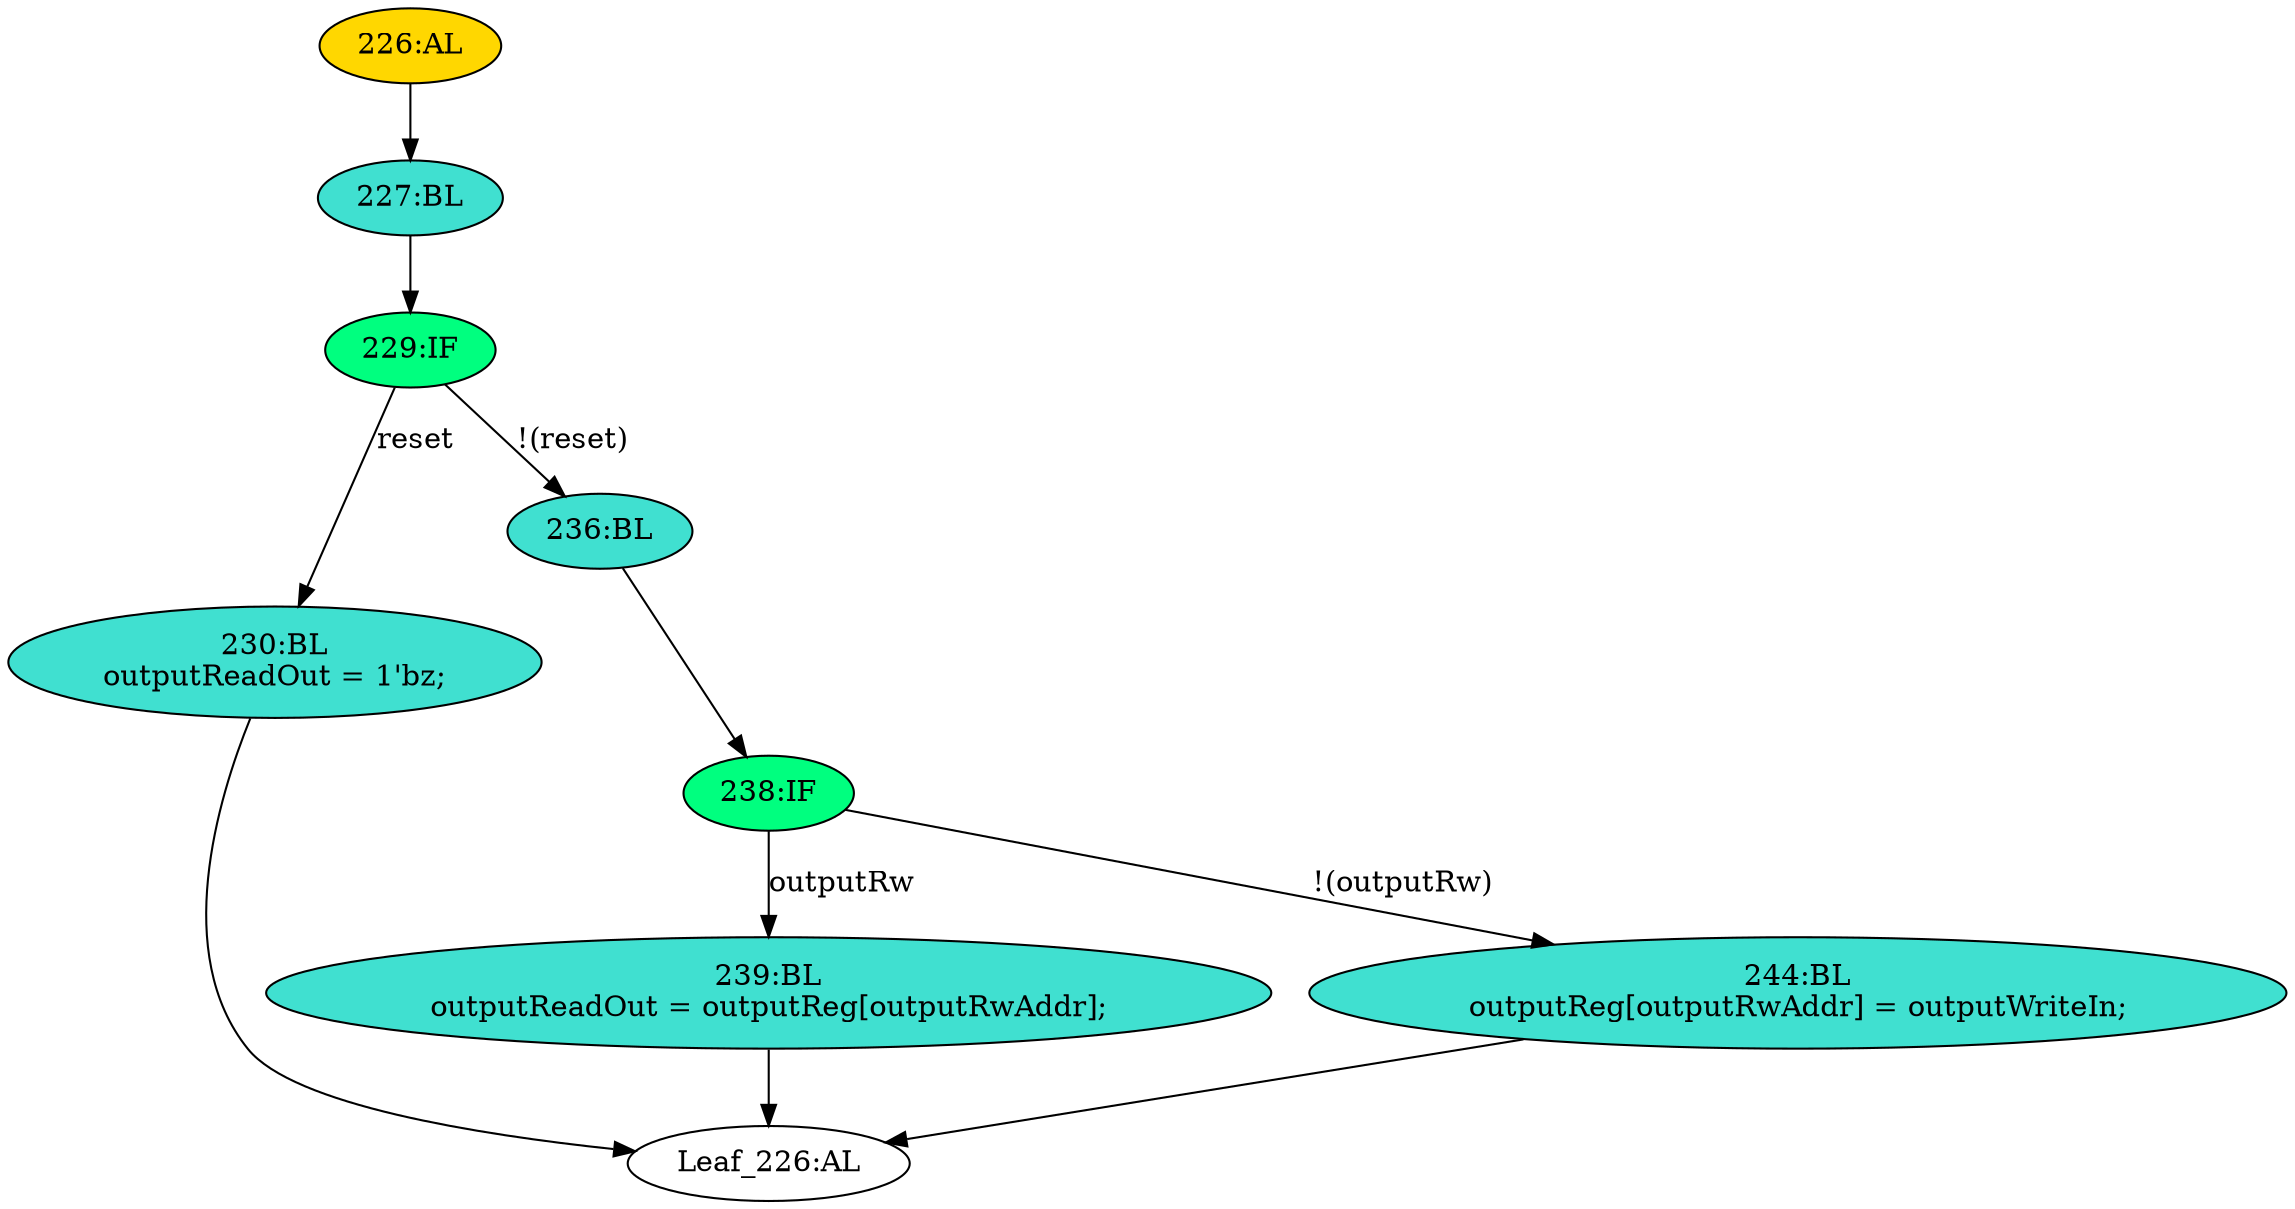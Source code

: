 strict digraph "" {
	node [label="\N"];
	"227:BL"	 [ast="<pyverilog.vparser.ast.Block object at 0x7f14a1c76250>",
		fillcolor=turquoise,
		label="227:BL",
		statements="[]",
		style=filled,
		typ=Block];
	"229:IF"	 [ast="<pyverilog.vparser.ast.IfStatement object at 0x7f14a1c76410>",
		fillcolor=springgreen,
		label="229:IF",
		statements="[]",
		style=filled,
		typ=IfStatement];
	"227:BL" -> "229:IF"	 [cond="[]",
		lineno=None];
	"230:BL"	 [ast="<pyverilog.vparser.ast.Block object at 0x7f14a1c76b90>",
		fillcolor=turquoise,
		label="230:BL
outputReadOut = 1'bz;",
		statements="[<pyverilog.vparser.ast.BlockingSubstitution object at 0x7f14a1c76bd0>]",
		style=filled,
		typ=Block];
	"Leaf_226:AL"	 [def_var="['outputReadOut', 'outputReg']",
		label="Leaf_226:AL"];
	"230:BL" -> "Leaf_226:AL"	 [cond="[]",
		lineno=None];
	"229:IF" -> "230:BL"	 [cond="['reset']",
		label=reset,
		lineno=229];
	"236:BL"	 [ast="<pyverilog.vparser.ast.Block object at 0x7f14a1c76490>",
		fillcolor=turquoise,
		label="236:BL",
		statements="[]",
		style=filled,
		typ=Block];
	"229:IF" -> "236:BL"	 [cond="['reset']",
		label="!(reset)",
		lineno=229];
	"239:BL"	 [ast="<pyverilog.vparser.ast.Block object at 0x7f14a1c768d0>",
		fillcolor=turquoise,
		label="239:BL
outputReadOut = outputReg[outputRwAddr];",
		statements="[<pyverilog.vparser.ast.BlockingSubstitution object at 0x7f14a1c76910>]",
		style=filled,
		typ=Block];
	"239:BL" -> "Leaf_226:AL"	 [cond="[]",
		lineno=None];
	"244:BL"	 [ast="<pyverilog.vparser.ast.Block object at 0x7f14a1c76510>",
		fillcolor=turquoise,
		label="244:BL
outputReg[outputRwAddr] = outputWriteIn;",
		statements="[<pyverilog.vparser.ast.BlockingSubstitution object at 0x7f14a1c76550>]",
		style=filled,
		typ=Block];
	"244:BL" -> "Leaf_226:AL"	 [cond="[]",
		lineno=None];
	"238:IF"	 [ast="<pyverilog.vparser.ast.IfStatement object at 0x7f14a1c764d0>",
		fillcolor=springgreen,
		label="238:IF",
		statements="[]",
		style=filled,
		typ=IfStatement];
	"236:BL" -> "238:IF"	 [cond="[]",
		lineno=None];
	"238:IF" -> "239:BL"	 [cond="['outputRw']",
		label=outputRw,
		lineno=238];
	"238:IF" -> "244:BL"	 [cond="['outputRw']",
		label="!(outputRw)",
		lineno=238];
	"226:AL"	 [ast="<pyverilog.vparser.ast.Always object at 0x7f14a1c76e90>",
		clk_sens=False,
		fillcolor=gold,
		label="226:AL",
		sens="['reset', 'outputRw', 'outputRwAddr', 'outputWriteIn', 'outputReg']",
		statements="[]",
		style=filled,
		typ=Always,
		use_var="['reset', 'outputRw', 'outputRwAddr', 'outputWriteIn', 'outputReg']"];
	"226:AL" -> "227:BL"	 [cond="[]",
		lineno=None];
}
